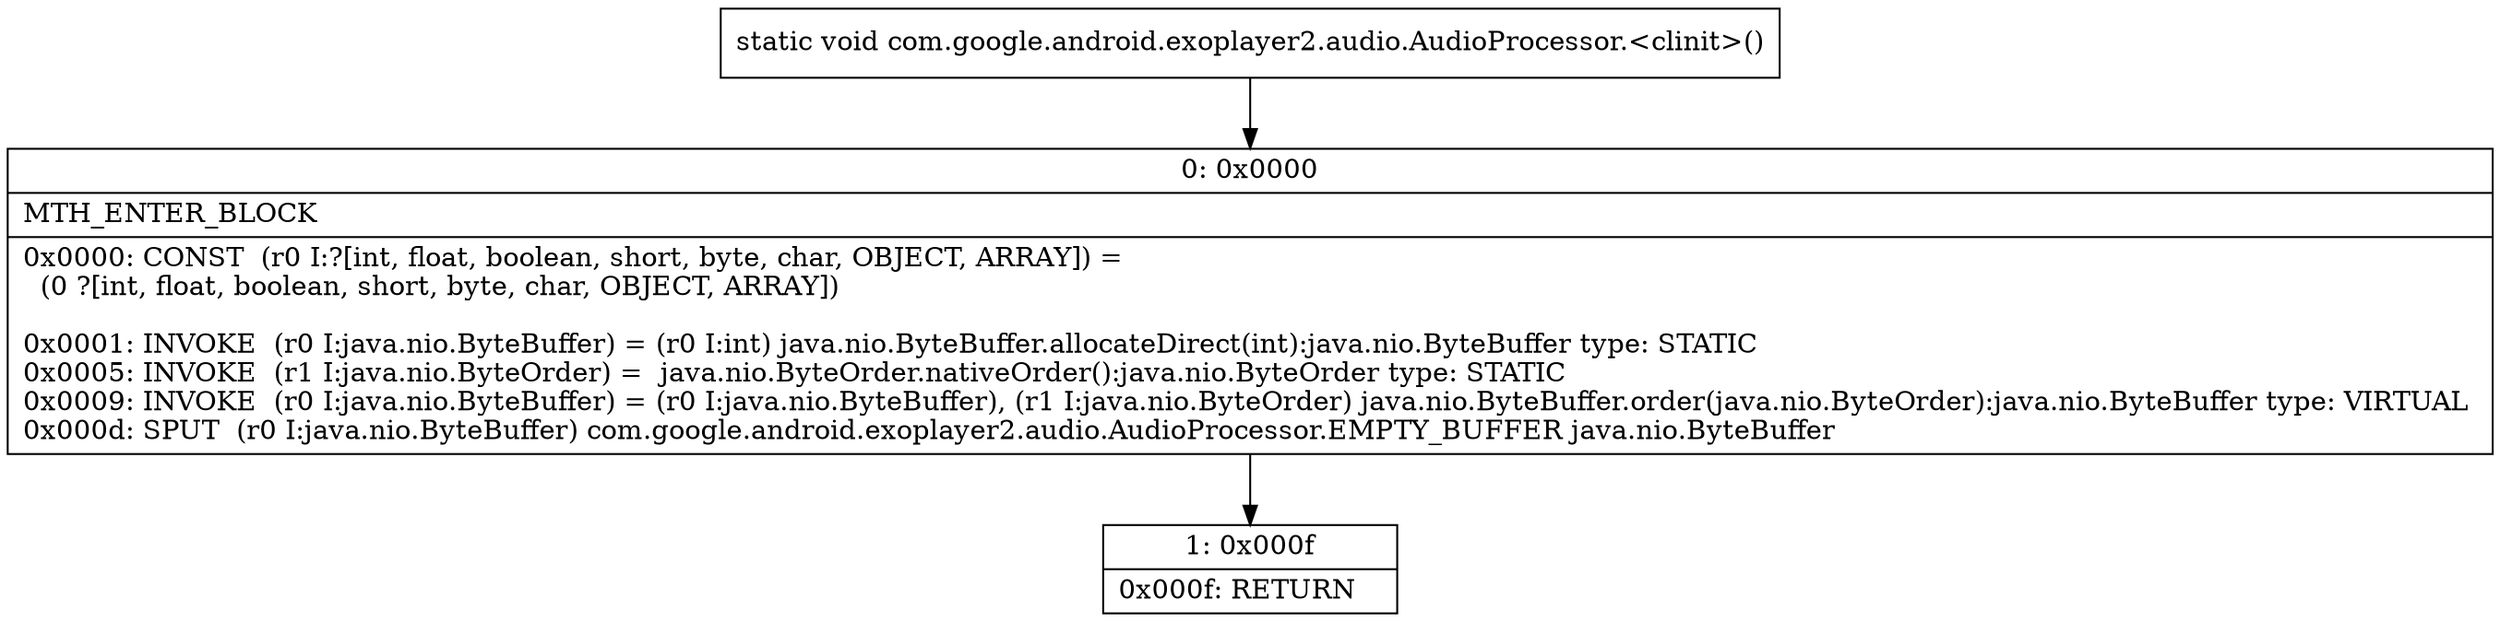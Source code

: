 digraph "CFG forcom.google.android.exoplayer2.audio.AudioProcessor.\<clinit\>()V" {
Node_0 [shape=record,label="{0\:\ 0x0000|MTH_ENTER_BLOCK\l|0x0000: CONST  (r0 I:?[int, float, boolean, short, byte, char, OBJECT, ARRAY]) = \l  (0 ?[int, float, boolean, short, byte, char, OBJECT, ARRAY])\l \l0x0001: INVOKE  (r0 I:java.nio.ByteBuffer) = (r0 I:int) java.nio.ByteBuffer.allocateDirect(int):java.nio.ByteBuffer type: STATIC \l0x0005: INVOKE  (r1 I:java.nio.ByteOrder) =  java.nio.ByteOrder.nativeOrder():java.nio.ByteOrder type: STATIC \l0x0009: INVOKE  (r0 I:java.nio.ByteBuffer) = (r0 I:java.nio.ByteBuffer), (r1 I:java.nio.ByteOrder) java.nio.ByteBuffer.order(java.nio.ByteOrder):java.nio.ByteBuffer type: VIRTUAL \l0x000d: SPUT  (r0 I:java.nio.ByteBuffer) com.google.android.exoplayer2.audio.AudioProcessor.EMPTY_BUFFER java.nio.ByteBuffer \l}"];
Node_1 [shape=record,label="{1\:\ 0x000f|0x000f: RETURN   \l}"];
MethodNode[shape=record,label="{static void com.google.android.exoplayer2.audio.AudioProcessor.\<clinit\>() }"];
MethodNode -> Node_0;
Node_0 -> Node_1;
}

